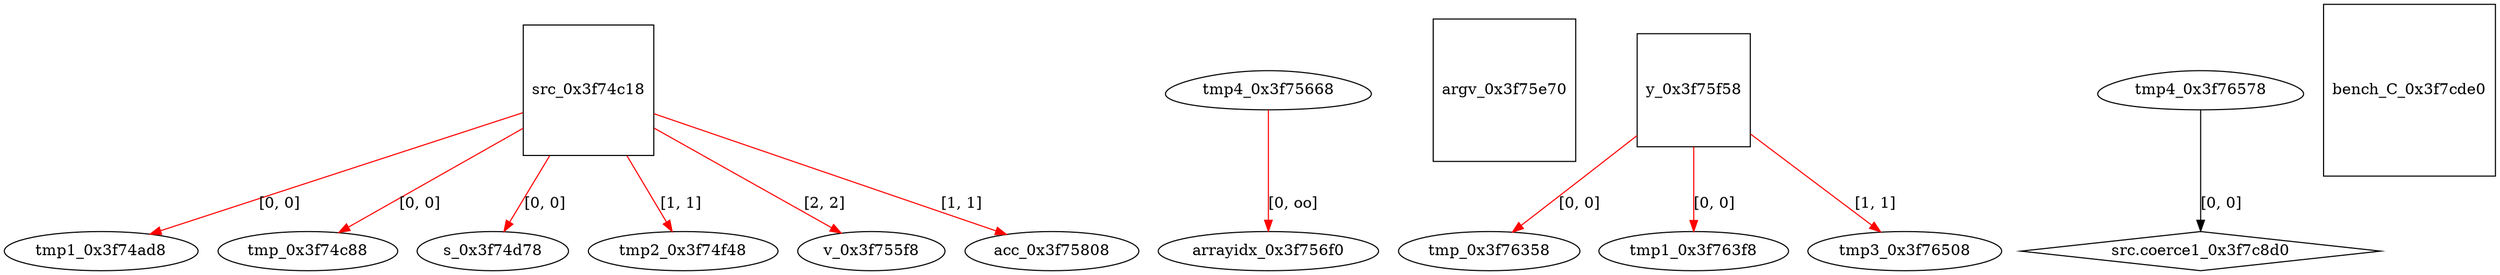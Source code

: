 digraph grafico {
"tmp1_0x3f74ad8" [shape=ellipse];
"src_0x3f74c18" -> "tmp1_0x3f74ad8" [label="[0, 0]",color=red];
"src_0x3f74c18" [shape=square];
"tmp_0x3f74c88" [shape=ellipse];
"src_0x3f74c18" -> "tmp_0x3f74c88" [label="[0, 0]",color=red];
"s_0x3f74d78" [shape=ellipse];
"src_0x3f74c18" -> "s_0x3f74d78" [label="[0, 0]",color=red];
"tmp2_0x3f74f48" [shape=ellipse];
"src_0x3f74c18" -> "tmp2_0x3f74f48" [label="[1, 1]",color=red];
"v_0x3f755f8" [shape=ellipse];
"src_0x3f74c18" -> "v_0x3f755f8" [label="[2, 2]",color=red];
"tmp4_0x3f75668" [shape=egg];
"arrayidx_0x3f756f0" [shape=ellipse];
"tmp4_0x3f75668" -> "arrayidx_0x3f756f0" [label="[0, oo]",color=red];
"acc_0x3f75808" [shape=ellipse];
"src_0x3f74c18" -> "acc_0x3f75808" [label="[1, 1]",color=red];
"argv_0x3f75e70" [shape=square];
"y_0x3f75f58" [shape=square];
"tmp_0x3f76358" [shape=ellipse];
"y_0x3f75f58" -> "tmp_0x3f76358" [label="[0, 0]",color=red];
"tmp1_0x3f763f8" [shape=ellipse];
"y_0x3f75f58" -> "tmp1_0x3f763f8" [label="[0, 0]",color=red];
"tmp3_0x3f76508" [shape=ellipse];
"y_0x3f75f58" -> "tmp3_0x3f76508" [label="[1, 1]",color=red];
"tmp4_0x3f76578" [shape=egg];
"src.coerce1_0x3f7c8d0" [shape=diamond];
"tmp4_0x3f76578" -> "src.coerce1_0x3f7c8d0" [label="[0, 0]"];
"bench_C_0x3f7cde0" [shape=square];
}